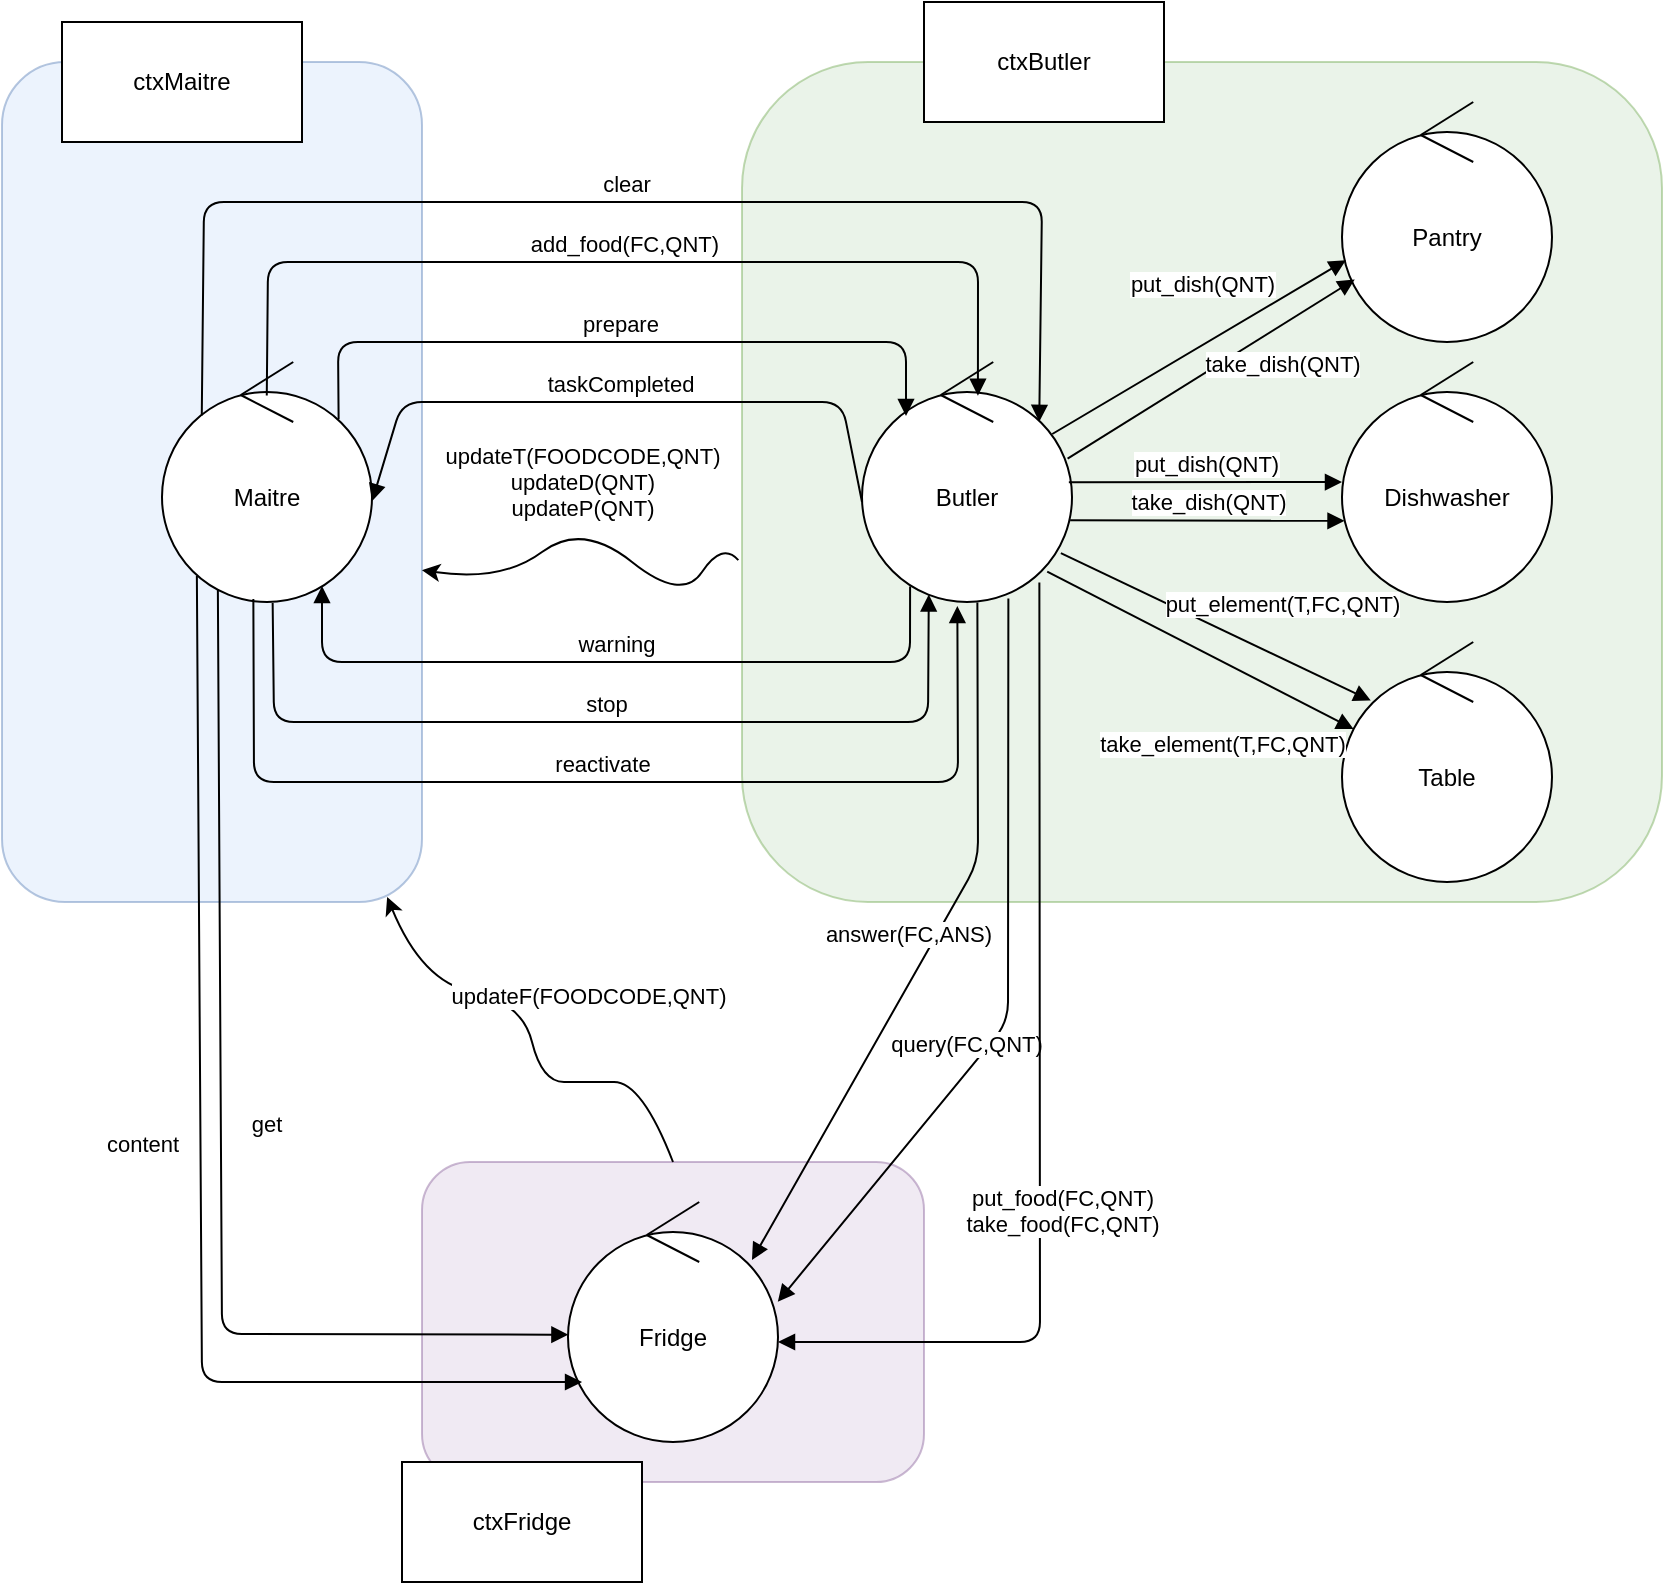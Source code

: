 <mxfile version="11.3.0" type="device" pages="1"><diagram id="_Idxfm9zPUuxdZXGJKPD" name="Page-1"><mxGraphModel dx="854" dy="504" grid="1" gridSize="10" guides="1" tooltips="1" connect="1" arrows="1" fold="1" page="1" pageScale="1" pageWidth="827" pageHeight="1169" math="0" shadow="0"><root><mxCell id="0"/><mxCell id="1" parent="0"/><mxCell id="lVgOXb8v4eBNMlLPOPi8-22" value="" style="rounded=1;whiteSpace=wrap;html=1;opacity=50;fillColor=#dae8fc;strokeColor=#6c8ebf;" vertex="1" parent="1"><mxGeometry y="100" width="210" height="420" as="geometry"/></mxCell><mxCell id="lVgOXb8v4eBNMlLPOPi8-23" value="" style="rounded=1;whiteSpace=wrap;html=1;opacity=50;fillColor=#e1d5e7;strokeColor=#9673a6;" vertex="1" parent="1"><mxGeometry x="210" y="650" width="251" height="160" as="geometry"/></mxCell><mxCell id="lVgOXb8v4eBNMlLPOPi8-21" value="" style="rounded=1;whiteSpace=wrap;html=1;rotation=0;opacity=50;fillColor=#d5e8d4;strokeColor=#82b366;" vertex="1" parent="1"><mxGeometry x="370" y="100" width="460" height="420" as="geometry"/></mxCell><mxCell id="lVgOXb8v4eBNMlLPOPi8-1" value="Maitre" style="ellipse;shape=umlControl;whiteSpace=wrap;html=1;" vertex="1" parent="1"><mxGeometry x="80" y="250" width="105" height="120" as="geometry"/></mxCell><mxCell id="lVgOXb8v4eBNMlLPOPi8-2" value="Butler" style="ellipse;shape=umlControl;whiteSpace=wrap;html=1;" vertex="1" parent="1"><mxGeometry x="430" y="250" width="105" height="120" as="geometry"/></mxCell><mxCell id="lVgOXb8v4eBNMlLPOPi8-3" value="Fridge" style="ellipse;shape=umlControl;whiteSpace=wrap;html=1;" vertex="1" parent="1"><mxGeometry x="283" y="670" width="105" height="120" as="geometry"/></mxCell><mxCell id="lVgOXb8v4eBNMlLPOPi8-4" value="Dishwasher" style="ellipse;shape=umlControl;whiteSpace=wrap;html=1;" vertex="1" parent="1"><mxGeometry x="670" y="250" width="105" height="120" as="geometry"/></mxCell><mxCell id="lVgOXb8v4eBNMlLPOPi8-5" value="Pantry" style="ellipse;shape=umlControl;whiteSpace=wrap;html=1;" vertex="1" parent="1"><mxGeometry x="670" y="120" width="105" height="120" as="geometry"/></mxCell><mxCell id="lVgOXb8v4eBNMlLPOPi8-6" value="Table" style="ellipse;shape=umlControl;whiteSpace=wrap;html=1;" vertex="1" parent="1"><mxGeometry x="670" y="390" width="105" height="120" as="geometry"/></mxCell><mxCell id="lVgOXb8v4eBNMlLPOPi8-7" value="prepare" style="html=1;verticalAlign=bottom;endArrow=block;exitX=0.841;exitY=0.239;exitDx=0;exitDy=0;exitPerimeter=0;" edge="1" parent="1" source="lVgOXb8v4eBNMlLPOPi8-1"><mxGeometry width="80" relative="1" as="geometry"><mxPoint x="330" y="310" as="sourcePoint"/><mxPoint x="452" y="277" as="targetPoint"/><Array as="points"><mxPoint x="168" y="240"/><mxPoint x="452" y="240"/></Array></mxGeometry></mxCell><mxCell id="lVgOXb8v4eBNMlLPOPi8-8" value="add_food(FC,QNT)&lt;span style=&quot;font-family: &amp;#34;helvetica&amp;#34; , &amp;#34;arial&amp;#34; , sans-serif ; font-size: 0px ; background-color: rgb(248 , 249 , 250)&quot;&gt;%3CmxGraphModel%3E%3Croot%3E%3CmxCell%20id%3D%220%22%2F%3E%3CmxCell%20id%3D%221%22%20parent%3D%220%22%2F%3E%3CmxCell%20id%3D%222%22%20value%3D%22taskCompleted%22%20style%3D%22html%3D1%3BverticalAlign%3Dbottom%3BendArrow%3Dblock%3BentryX%3D0.012%3BentryY%3D0.583%3BentryDx%3D0%3BentryDy%3D0%3BentryPerimeter%3D0%3B%22%20edge%3D%221%22%20parent%3D%221%22%3E%3CmxGeometry%20width%3D%2280%22%20relative%3D%221%22%20as%3D%22geometry%22%3E%3CmxPoint%20x%3D%22230%22%20y%3D%22270%22%20as%3D%22sourcePoint%22%2F%3E%3CmxPoint%20x%3D%22591.32%22%20y%3D%22269.96%22%20as%3D%22targetPoint%22%2F%3E%3C%2FmxGeometry%3E%3C%2FmxCell%3E%3CmxCell%20id%3D%223%22%20value%3D%22warning%22%20style%3D%22html%3D1%3BverticalAlign%3Dbottom%3BendArrow%3Dblock%3BexitX%3D0.855%3BexitY%3D0.917%3BexitDx%3D0%3BexitDy%3D0%3BexitPerimeter%3D0%3B%22%20edge%3D%221%22%20parent%3D%221%22%3E%3CmxGeometry%20width%3D%2280%22%20relative%3D%221%22%20as%3D%22geometry%22%3E%3CmxPoint%20x%3D%22214.05%22%20y%3D%22310.04%22%20as%3D%22sourcePoint%22%2F%3E%3CmxPoint%20x%3D%22610%22%20y%3D%22312%22%20as%3D%22targetPoint%22%2F%3E%3CArray%20as%3D%22points%22%3E%3CmxPoint%20x%3D%22214%22%20y%3D%22350%22%2F%3E%3CmxPoint%20x%3D%22610%22%20y%3D%22350%22%2F%3E%3C%2FArray%3E%3C%2FmxGeometry%3E%3C%2FmxCell%3E%3CmxCell%20id%3D%224%22%20value%3D%22stop%22%20style%3D%22html%3D1%3BverticalAlign%3Dbottom%3BendArrow%3Dnone%3BexitX%3D0.503%3BexitY%3D1.004%3BexitDx%3D0%3BexitDy%3D0%3BexitPerimeter%3D0%3BentryX%3D0.489%3BentryY%3D0.993%3BentryDx%3D0%3BentryDy%3D0%3BentryPerimeter%3D0%3BstartArrow%3Dblock%3BstartFill%3D1%3BendFill%3D0%3B%22%20edge%3D%221%22%20parent%3D%221%22%3E%3CmxGeometry%20width%3D%2280%22%20relative%3D%221%22%20as%3D%22geometry%22%3E%3CmxPoint%20x%3D%22175.33%22%20y%3D%22320.48%22%20as%3D%22sourcePoint%22%2F%3E%3CmxPoint%20x%3D%22643.79%22%20y%3D%22319.16%22%20as%3D%22targetPoint%22%2F%3E%3CArray%20as%3D%22points%22%3E%3CmxPoint%20x%3D%22176%22%20y%3D%22380%22%2F%3E%3CmxPoint%20x%3D%22644%22%20y%3D%22380%22%2F%3E%3C%2FArray%3E%3C%2FmxGeometry%3E%3C%2FmxCell%3E%3CmxCell%20id%3D%225%22%20value%3D%22reactivate%22%20style%3D%22html%3D1%3BverticalAlign%3Dbottom%3BendArrow%3Dnone%3BexitX%3D0.184%3BexitY%3D0.91%3BexitDx%3D0%3BexitDy%3D0%3BexitPerimeter%3D0%3BentryX%3D0.782%3BentryY%3D0.958%3BentryDx%3D0%3BentryDy%3D0%3BentryPerimeter%3D0%3BstartArrow%3Dblock%3BstartFill%3D1%3BendFill%3D0%3B%22%20edge%3D%221%22%20parent%3D%221%22%3E%3CmxGeometry%20width%3D%2280%22%20relative%3D%221%22%20as%3D%22geometry%22%3E%3CmxPoint%20x%3D%22140.24%22%20y%3D%22309.2%22%20as%3D%22sourcePoint%22%2F%3E%3CmxPoint%20x%3D%22676.02%22%20y%3D%22314.96%22%20as%3D%22targetPoint%22%2F%3E%3CArray%20as%3D%22points%22%3E%3CmxPoint%20x%3D%22141%22%20y%3D%22410%22%2F%3E%3CmxPoint%20x%3D%22676%22%20y%3D%22410%22%2F%3E%3C%2FArray%3E%3C%2FmxGeometry%3E%3C%2FmxCell%3E%3C%2Froot%3E%3C%2FmxGraphModel%3E&lt;/span&gt;" style="html=1;verticalAlign=bottom;endArrow=block;exitX=0.837;exitY=0.21;exitDx=0;exitDy=0;exitPerimeter=0;entryX=0.552;entryY=0.141;entryDx=0;entryDy=0;entryPerimeter=0;" edge="1" parent="1" target="lVgOXb8v4eBNMlLPOPi8-2"><mxGeometry width="80" relative="1" as="geometry"><mxPoint x="132.385" y="266.7" as="sourcePoint"/><mxPoint x="416.55" y="268.02" as="targetPoint"/><Array as="points"><mxPoint x="133" y="200"/><mxPoint x="488" y="200"/></Array></mxGeometry></mxCell><mxCell id="lVgOXb8v4eBNMlLPOPi8-9" value="clear" style="html=1;verticalAlign=bottom;endArrow=block;exitX=0.837;exitY=0.21;exitDx=0;exitDy=0;exitPerimeter=0;entryX=0.844;entryY=0.249;entryDx=0;entryDy=0;entryPerimeter=0;" edge="1" parent="1" target="lVgOXb8v4eBNMlLPOPi8-2"><mxGeometry width="80" relative="1" as="geometry"><mxPoint x="99.885" y="276.7" as="sourcePoint"/><mxPoint x="455.46" y="276.92" as="targetPoint"/><Array as="points"><mxPoint x="101" y="170"/><mxPoint x="520" y="170"/></Array></mxGeometry></mxCell><mxCell id="lVgOXb8v4eBNMlLPOPi8-10" value="taskCompleted" style="html=1;verticalAlign=bottom;endArrow=block;exitX=1.001;exitY=0.579;exitDx=0;exitDy=0;exitPerimeter=0;entryX=1.001;entryY=0.579;entryDx=0;entryDy=0;entryPerimeter=0;" edge="1" parent="1" target="lVgOXb8v4eBNMlLPOPi8-1"><mxGeometry width="80" relative="1" as="geometry"><mxPoint x="430" y="320" as="sourcePoint"/><mxPoint x="190" y="320" as="targetPoint"/><Array as="points"><mxPoint x="420" y="270"/><mxPoint x="200" y="270"/></Array></mxGeometry></mxCell><mxCell id="lVgOXb8v4eBNMlLPOPi8-11" value="warning" style="html=1;verticalAlign=bottom;endArrow=block;entryX=0.229;entryY=0.935;entryDx=0;entryDy=0;entryPerimeter=0;exitX=0.229;exitY=0.935;exitDx=0;exitDy=0;exitPerimeter=0;" edge="1" parent="1" source="lVgOXb8v4eBNMlLPOPi8-2"><mxGeometry width="80" relative="1" as="geometry"><mxPoint x="556" y="362" as="sourcePoint"/><mxPoint x="160" y="362" as="targetPoint"/><Array as="points"><mxPoint x="454" y="400"/><mxPoint x="160" y="400"/></Array></mxGeometry></mxCell><mxCell id="lVgOXb8v4eBNMlLPOPi8-12" value="stop" style="html=1;verticalAlign=bottom;endArrow=none;exitX=0.318;exitY=0.969;exitDx=0;exitDy=0;exitPerimeter=0;entryX=0.496;entryY=1.002;entryDx=0;entryDy=0;entryPerimeter=0;startArrow=block;startFill=1;endFill=0;" edge="1" parent="1" source="lVgOXb8v4eBNMlLPOPi8-2"><mxGeometry width="80" relative="1" as="geometry"><mxPoint x="603.79" y="369.16" as="sourcePoint"/><mxPoint x="135.33" y="370.48" as="targetPoint"/><Array as="points"><mxPoint x="463" y="430"/><mxPoint x="136" y="430"/></Array></mxGeometry></mxCell><mxCell id="lVgOXb8v4eBNMlLPOPi8-13" value="reactivate" style="html=1;verticalAlign=bottom;endArrow=none;exitX=0.454;exitY=1.017;exitDx=0;exitDy=0;exitPerimeter=0;entryX=0.435;entryY=0.988;entryDx=0;entryDy=0;entryPerimeter=0;startArrow=block;startFill=1;endFill=0;" edge="1" parent="1" source="lVgOXb8v4eBNMlLPOPi8-2" target="lVgOXb8v4eBNMlLPOPi8-1"><mxGeometry width="80" relative="1" as="geometry"><mxPoint x="636.02" y="364.96" as="sourcePoint"/><mxPoint x="100.24" y="359.2" as="targetPoint"/><Array as="points"><mxPoint x="478" y="460"/><mxPoint x="126" y="460"/></Array></mxGeometry></mxCell><mxCell id="lVgOXb8v4eBNMlLPOPi8-14" value="updateT(FOODCODE,QNT)&lt;br&gt;updateD(QNT)&lt;br&gt;updateP(QNT)" style="curved=1;endArrow=classic;html=1;exitX=-0.004;exitY=0.593;exitDx=0;exitDy=0;exitPerimeter=0;entryX=1;entryY=0.605;entryDx=0;entryDy=0;entryPerimeter=0;" edge="1" parent="1" source="lVgOXb8v4eBNMlLPOPi8-21" target="lVgOXb8v4eBNMlLPOPi8-22"><mxGeometry x="0.108" y="-20" width="50" height="50" relative="1" as="geometry"><mxPoint x="447.01" y="358.04" as="sourcePoint"/><mxPoint x="190" y="359" as="targetPoint"/><Array as="points"><mxPoint x="360" y="340"/><mxPoint x="340" y="370"/><mxPoint x="290" y="330"/><mxPoint x="250" y="360"/></Array><mxPoint x="12" y="-4" as="offset"/></mxGeometry></mxCell><mxCell id="lVgOXb8v4eBNMlLPOPi8-15" value="put_dish(QNT)" style="html=1;verticalAlign=bottom;endArrow=block;exitX=0.906;exitY=0.3;exitDx=0;exitDy=0;exitPerimeter=0;entryX=0.019;entryY=0.659;entryDx=0;entryDy=0;entryPerimeter=0;" edge="1" parent="1" source="lVgOXb8v4eBNMlLPOPi8-2" target="lVgOXb8v4eBNMlLPOPi8-5"><mxGeometry x="0.149" y="19" width="80" relative="1" as="geometry"><mxPoint x="540" y="280" as="sourcePoint"/><mxPoint x="620" y="280" as="targetPoint"/><mxPoint as="offset"/></mxGeometry></mxCell><mxCell id="lVgOXb8v4eBNMlLPOPi8-16" value="take_dish(QNT)" style="html=1;verticalAlign=bottom;endArrow=block;exitX=0.979;exitY=0.403;exitDx=0;exitDy=0;exitPerimeter=0;" edge="1" parent="1" source="lVgOXb8v4eBNMlLPOPi8-2" target="lVgOXb8v4eBNMlLPOPi8-5"><mxGeometry x="0.315" y="-24" width="80" relative="1" as="geometry"><mxPoint x="580" y="270" as="sourcePoint"/><mxPoint x="660" y="270" as="targetPoint"/><mxPoint as="offset"/></mxGeometry></mxCell><mxCell id="lVgOXb8v4eBNMlLPOPi8-17" value="put_dish(QNT)" style="html=1;verticalAlign=bottom;endArrow=block;exitX=0.985;exitY=0.501;exitDx=0;exitDy=0;exitPerimeter=0;" edge="1" parent="1" source="lVgOXb8v4eBNMlLPOPi8-2" target="lVgOXb8v4eBNMlLPOPi8-4"><mxGeometry width="80" relative="1" as="geometry"><mxPoint x="540" y="310" as="sourcePoint"/><mxPoint x="620" y="310" as="targetPoint"/></mxGeometry></mxCell><mxCell id="lVgOXb8v4eBNMlLPOPi8-18" value="take_dish(QNT)" style="html=1;verticalAlign=bottom;endArrow=block;entryX=0.012;entryY=0.662;entryDx=0;entryDy=0;entryPerimeter=0;exitX=0.991;exitY=0.659;exitDx=0;exitDy=0;exitPerimeter=0;" edge="1" parent="1" source="lVgOXb8v4eBNMlLPOPi8-2" target="lVgOXb8v4eBNMlLPOPi8-4"><mxGeometry width="80" relative="1" as="geometry"><mxPoint x="540" y="329" as="sourcePoint"/><mxPoint x="620" y="330" as="targetPoint"/></mxGeometry></mxCell><mxCell id="lVgOXb8v4eBNMlLPOPi8-19" value="put_element(T,FC,QNT)" style="html=1;verticalAlign=bottom;endArrow=block;exitX=0.947;exitY=0.796;exitDx=0;exitDy=0;exitPerimeter=0;entryX=0.137;entryY=0.244;entryDx=0;entryDy=0;entryPerimeter=0;" edge="1" parent="1" source="lVgOXb8v4eBNMlLPOPi8-2" target="lVgOXb8v4eBNMlLPOPi8-6"><mxGeometry x="0.336" y="16" width="80" relative="1" as="geometry"><mxPoint x="540" y="390" as="sourcePoint"/><mxPoint x="620" y="390" as="targetPoint"/><mxPoint as="offset"/></mxGeometry></mxCell><mxCell id="lVgOXb8v4eBNMlLPOPi8-20" value="take_element(T,FC,QNT)" style="html=1;verticalAlign=bottom;endArrow=block;exitX=0.882;exitY=0.873;exitDx=0;exitDy=0;exitPerimeter=0;entryX=0.055;entryY=0.363;entryDx=0;entryDy=0;entryPerimeter=0;" edge="1" parent="1" source="lVgOXb8v4eBNMlLPOPi8-2" target="lVgOXb8v4eBNMlLPOPi8-6"><mxGeometry x="0.408" y="-45" width="80" relative="1" as="geometry"><mxPoint x="560" y="400" as="sourcePoint"/><mxPoint x="640" y="400" as="targetPoint"/><mxPoint as="offset"/></mxGeometry></mxCell><mxCell id="lVgOXb8v4eBNMlLPOPi8-24" value="ctxMaitre&lt;span style=&quot;font-family: &amp;#34;helvetica&amp;#34; , &amp;#34;arial&amp;#34; , sans-serif ; font-size: 0px ; white-space: nowrap&quot;&gt;%3CmxGraphModel%3E%3Croot%3E%3CmxCell%20id%3D%220%22%2F%3E%3CmxCell%20id%3D%221%22%20parent%3D%220%22%2F%3E%3CmxCell%20id%3D%222%22%20value%3D%22%22%20style%3D%22rounded%3D1%3BwhiteSpace%3Dwrap%3Bhtml%3D1%3Bopacity%3D30%3B%22%20vertex%3D%221%22%20parent%3D%221%22%3E%3CmxGeometry%20y%3D%22100%22%20width%3D%22241%22%20height%3D%22420%22%20as%3D%22geometry%22%2F%3E%3C%2FmxCell%3E%3C%2Froot%3E%3C%2FmxGraphModel%3E&lt;/span&gt;" style="rounded=0;whiteSpace=wrap;html=1;" vertex="1" parent="1"><mxGeometry x="30" y="80" width="120" height="60" as="geometry"/></mxCell><mxCell id="lVgOXb8v4eBNMlLPOPi8-25" value="ctxButler&lt;span style=&quot;font-family: &amp;#34;helvetica&amp;#34; , &amp;#34;arial&amp;#34; , sans-serif ; font-size: 0px ; white-space: nowrap&quot;&gt;%3CmxGraphModel%3E%3Croot%3E%3CmxCell%20id%3D%220%22%2F%3E%3CmxCell%20id%3D%221%22%20parent%3D%220%22%2F%3E%3CmxCell%20id%3D%222%22%20value%3D%22ctxMaitre%26lt%3Bspan%20style%3D%26quot%3Bfont-family%3A%20%26amp%3B%2334%3Bhelvetica%26amp%3B%2334%3B%20%2C%20%26amp%3B%2334%3Barial%26amp%3B%2334%3B%20%2C%20sans-serif%20%3B%20font-size%3A%200px%20%3B%20white-space%3A%20nowrap%26quot%3B%26gt%3B%253CmxGraphModel%253E%253Croot%253E%253CmxCell%2520id%253D%25220%2522%252F%253E%253CmxCell%2520id%253D%25221%2522%2520parent%253D%25220%2522%252F%253E%253CmxCell%2520id%253D%25222%2522%2520value%253D%2522%2522%2520style%253D%2522rounded%253D1%253BwhiteSpace%253Dwrap%253Bhtml%253D1%253Bopacity%253D30%253B%2522%2520vertex%253D%25221%2522%2520parent%253D%25221%2522%253E%253CmxGeometry%2520y%253D%2522100%2522%2520width%253D%2522241%2522%2520height%253D%2522420%2522%2520as%253D%2522geometry%2522%252F%253E%253C%252FmxCell%253E%253C%252Froot%253E%253C%252FmxGraphModel%253E%26lt%3B%2Fspan%26gt%3B%22%20style%3D%22rounded%3D0%3BwhiteSpace%3Dwrap%3Bhtml%3D1%3Bopacity%3D30%3B%22%20vertex%3D%221%22%20parent%3D%221%22%3E%3CmxGeometry%20x%3D%2230%22%20y%3D%2280%22%20width%3D%22120%22%20height%3D%2260%22%20as%3D%22geometry%22%2F%3E%3C%2FmxCell%3E%3C%2Froot%3E%3C%2FmxGraphModel%3E&lt;/span&gt;" style="rounded=0;whiteSpace=wrap;html=1;" vertex="1" parent="1"><mxGeometry x="461" y="70" width="120" height="60" as="geometry"/></mxCell><mxCell id="lVgOXb8v4eBNMlLPOPi8-26" value="ctxFridge" style="rounded=0;whiteSpace=wrap;html=1;" vertex="1" parent="1"><mxGeometry x="200" y="800" width="120" height="60" as="geometry"/></mxCell><mxCell id="lVgOXb8v4eBNMlLPOPi8-27" value="get" style="html=1;verticalAlign=bottom;endArrow=block;entryX=0.002;entryY=0.553;entryDx=0;entryDy=0;entryPerimeter=0;exitX=0.266;exitY=0.946;exitDx=0;exitDy=0;exitPerimeter=0;" edge="1" parent="1" source="lVgOXb8v4eBNMlLPOPi8-1" target="lVgOXb8v4eBNMlLPOPi8-3"><mxGeometry x="0.014" y="23" width="80" relative="1" as="geometry"><mxPoint x="-30" y="650" as="sourcePoint"/><mxPoint x="50" y="650" as="targetPoint"/><Array as="points"><mxPoint x="110" y="736"/></Array><mxPoint as="offset"/></mxGeometry></mxCell><mxCell id="lVgOXb8v4eBNMlLPOPi8-29" value="content" style="html=1;verticalAlign=bottom;endArrow=block;entryX=0.067;entryY=0.75;entryDx=0;entryDy=0;entryPerimeter=0;exitX=0.266;exitY=0.946;exitDx=0;exitDy=0;exitPerimeter=0;" edge="1" parent="1" target="lVgOXb8v4eBNMlLPOPi8-3"><mxGeometry x="-0.013" y="-29" width="80" relative="1" as="geometry"><mxPoint x="97.43" y="357.02" as="sourcePoint"/><mxPoint x="272.71" y="729.86" as="targetPoint"/><Array as="points"><mxPoint x="100" y="760"/></Array><mxPoint as="offset"/></mxGeometry></mxCell><mxCell id="lVgOXb8v4eBNMlLPOPi8-32" value="updateF(FOODCODE,QNT)" style="curved=1;endArrow=classic;html=1;exitX=0.5;exitY=0;exitDx=0;exitDy=0;entryX=0.917;entryY=0.994;entryDx=0;entryDy=0;entryPerimeter=0;" edge="1" parent="1" source="lVgOXb8v4eBNMlLPOPi8-23" target="lVgOXb8v4eBNMlLPOPi8-22"><mxGeometry x="0.108" y="-20" width="50" height="50" relative="1" as="geometry"><mxPoint x="370.16" y="584.06" as="sourcePoint"/><mxPoint x="212" y="589.1" as="targetPoint"/><Array as="points"><mxPoint x="320" y="610"/><mxPoint x="292" y="610"/><mxPoint x="270" y="610"/><mxPoint x="260" y="570"/><mxPoint x="210" y="560"/></Array><mxPoint x="12" y="-4" as="offset"/></mxGeometry></mxCell><mxCell id="lVgOXb8v4eBNMlLPOPi8-33" value="query(FC,QNT)" style="html=1;verticalAlign=bottom;endArrow=block;exitX=0.697;exitY=0.985;exitDx=0;exitDy=0;exitPerimeter=0;entryX=0.999;entryY=0.416;entryDx=0;entryDy=0;entryPerimeter=0;" edge="1" parent="1" source="lVgOXb8v4eBNMlLPOPi8-2" target="lVgOXb8v4eBNMlLPOPi8-3"><mxGeometry x="0.078" y="-29" width="80" relative="1" as="geometry"><mxPoint x="600" y="660" as="sourcePoint"/><mxPoint x="520" y="660" as="targetPoint"/><Array as="points"><mxPoint x="503" y="580"/></Array><mxPoint x="2" y="38" as="offset"/></mxGeometry></mxCell><mxCell id="lVgOXb8v4eBNMlLPOPi8-34" value="put_food(FC,QNT)&lt;br&gt;take_food(FC,QNT)" style="html=1;verticalAlign=bottom;endArrow=block;entryX=0.697;entryY=0.985;entryDx=0;entryDy=0;entryPerimeter=0;" edge="1" parent="1"><mxGeometry x="0.291" y="11" width="80" relative="1" as="geometry"><mxPoint x="518.685" y="360.2" as="sourcePoint"/><mxPoint x="388" y="740" as="targetPoint"/><Array as="points"><mxPoint x="519" y="740"/></Array><mxPoint as="offset"/></mxGeometry></mxCell><mxCell id="lVgOXb8v4eBNMlLPOPi8-35" value="answer(FC,ANS)" style="html=1;verticalAlign=bottom;endArrow=block;exitX=0.697;exitY=0.985;exitDx=0;exitDy=0;exitPerimeter=0;entryX=0.876;entryY=0.242;entryDx=0;entryDy=0;entryPerimeter=0;" edge="1" parent="1" target="lVgOXb8v4eBNMlLPOPi8-3"><mxGeometry x="0.04" y="-8" width="80" relative="1" as="geometry"><mxPoint x="487.685" y="370.2" as="sourcePoint"/><mxPoint x="372.395" y="721.92" as="targetPoint"/><Array as="points"><mxPoint x="488" y="500"/></Array><mxPoint as="offset"/></mxGeometry></mxCell></root></mxGraphModel></diagram></mxfile>